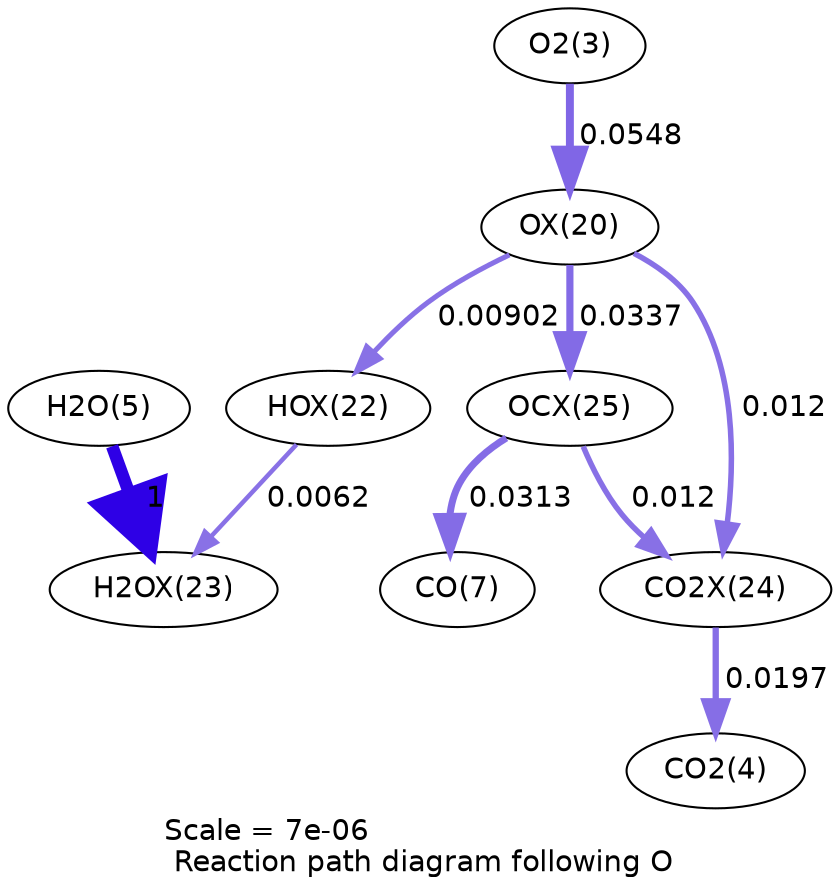 digraph reaction_paths {
center=1;
s5 -> s23[fontname="Helvetica", penwidth=3.81, arrowsize=1.9, color="0.7, 0.555, 0.9"
, label=" 0.0548"];
s23 -> s25[fontname="Helvetica", penwidth=2.45, arrowsize=1.22, color="0.7, 0.509, 0.9"
, label=" 0.00902"];
s23 -> s28[fontname="Helvetica", penwidth=3.44, arrowsize=1.72, color="0.7, 0.534, 0.9"
, label=" 0.0337"];
s23 -> s27[fontname="Helvetica", penwidth=2.66, arrowsize=1.33, color="0.7, 0.512, 0.9"
, label=" 0.012"];
s25 -> s26[fontname="Helvetica", penwidth=2.16, arrowsize=1.08, color="0.7, 0.506, 0.9"
, label=" 0.0062"];
s7 -> s26[fontname="Helvetica", penwidth=6, arrowsize=3, color="0.7, 1.5, 0.9"
, label=" 1"];
s28 -> s9[fontname="Helvetica", penwidth=3.38, arrowsize=1.69, color="0.7, 0.531, 0.9"
, label=" 0.0313"];
s28 -> s27[fontname="Helvetica", penwidth=2.66, arrowsize=1.33, color="0.7, 0.512, 0.9"
, label=" 0.012"];
s27 -> s6[fontname="Helvetica", penwidth=3.03, arrowsize=1.52, color="0.7, 0.52, 0.9"
, label=" 0.0197"];
s5 [ fontname="Helvetica", label="O2(3)"];
s6 [ fontname="Helvetica", label="CO2(4)"];
s7 [ fontname="Helvetica", label="H2O(5)"];
s9 [ fontname="Helvetica", label="CO(7)"];
s23 [ fontname="Helvetica", label="OX(20)"];
s25 [ fontname="Helvetica", label="HOX(22)"];
s26 [ fontname="Helvetica", label="H2OX(23)"];
s27 [ fontname="Helvetica", label="CO2X(24)"];
s28 [ fontname="Helvetica", label="OCX(25)"];
 label = "Scale = 7e-06\l Reaction path diagram following O";
 fontname = "Helvetica";
}
